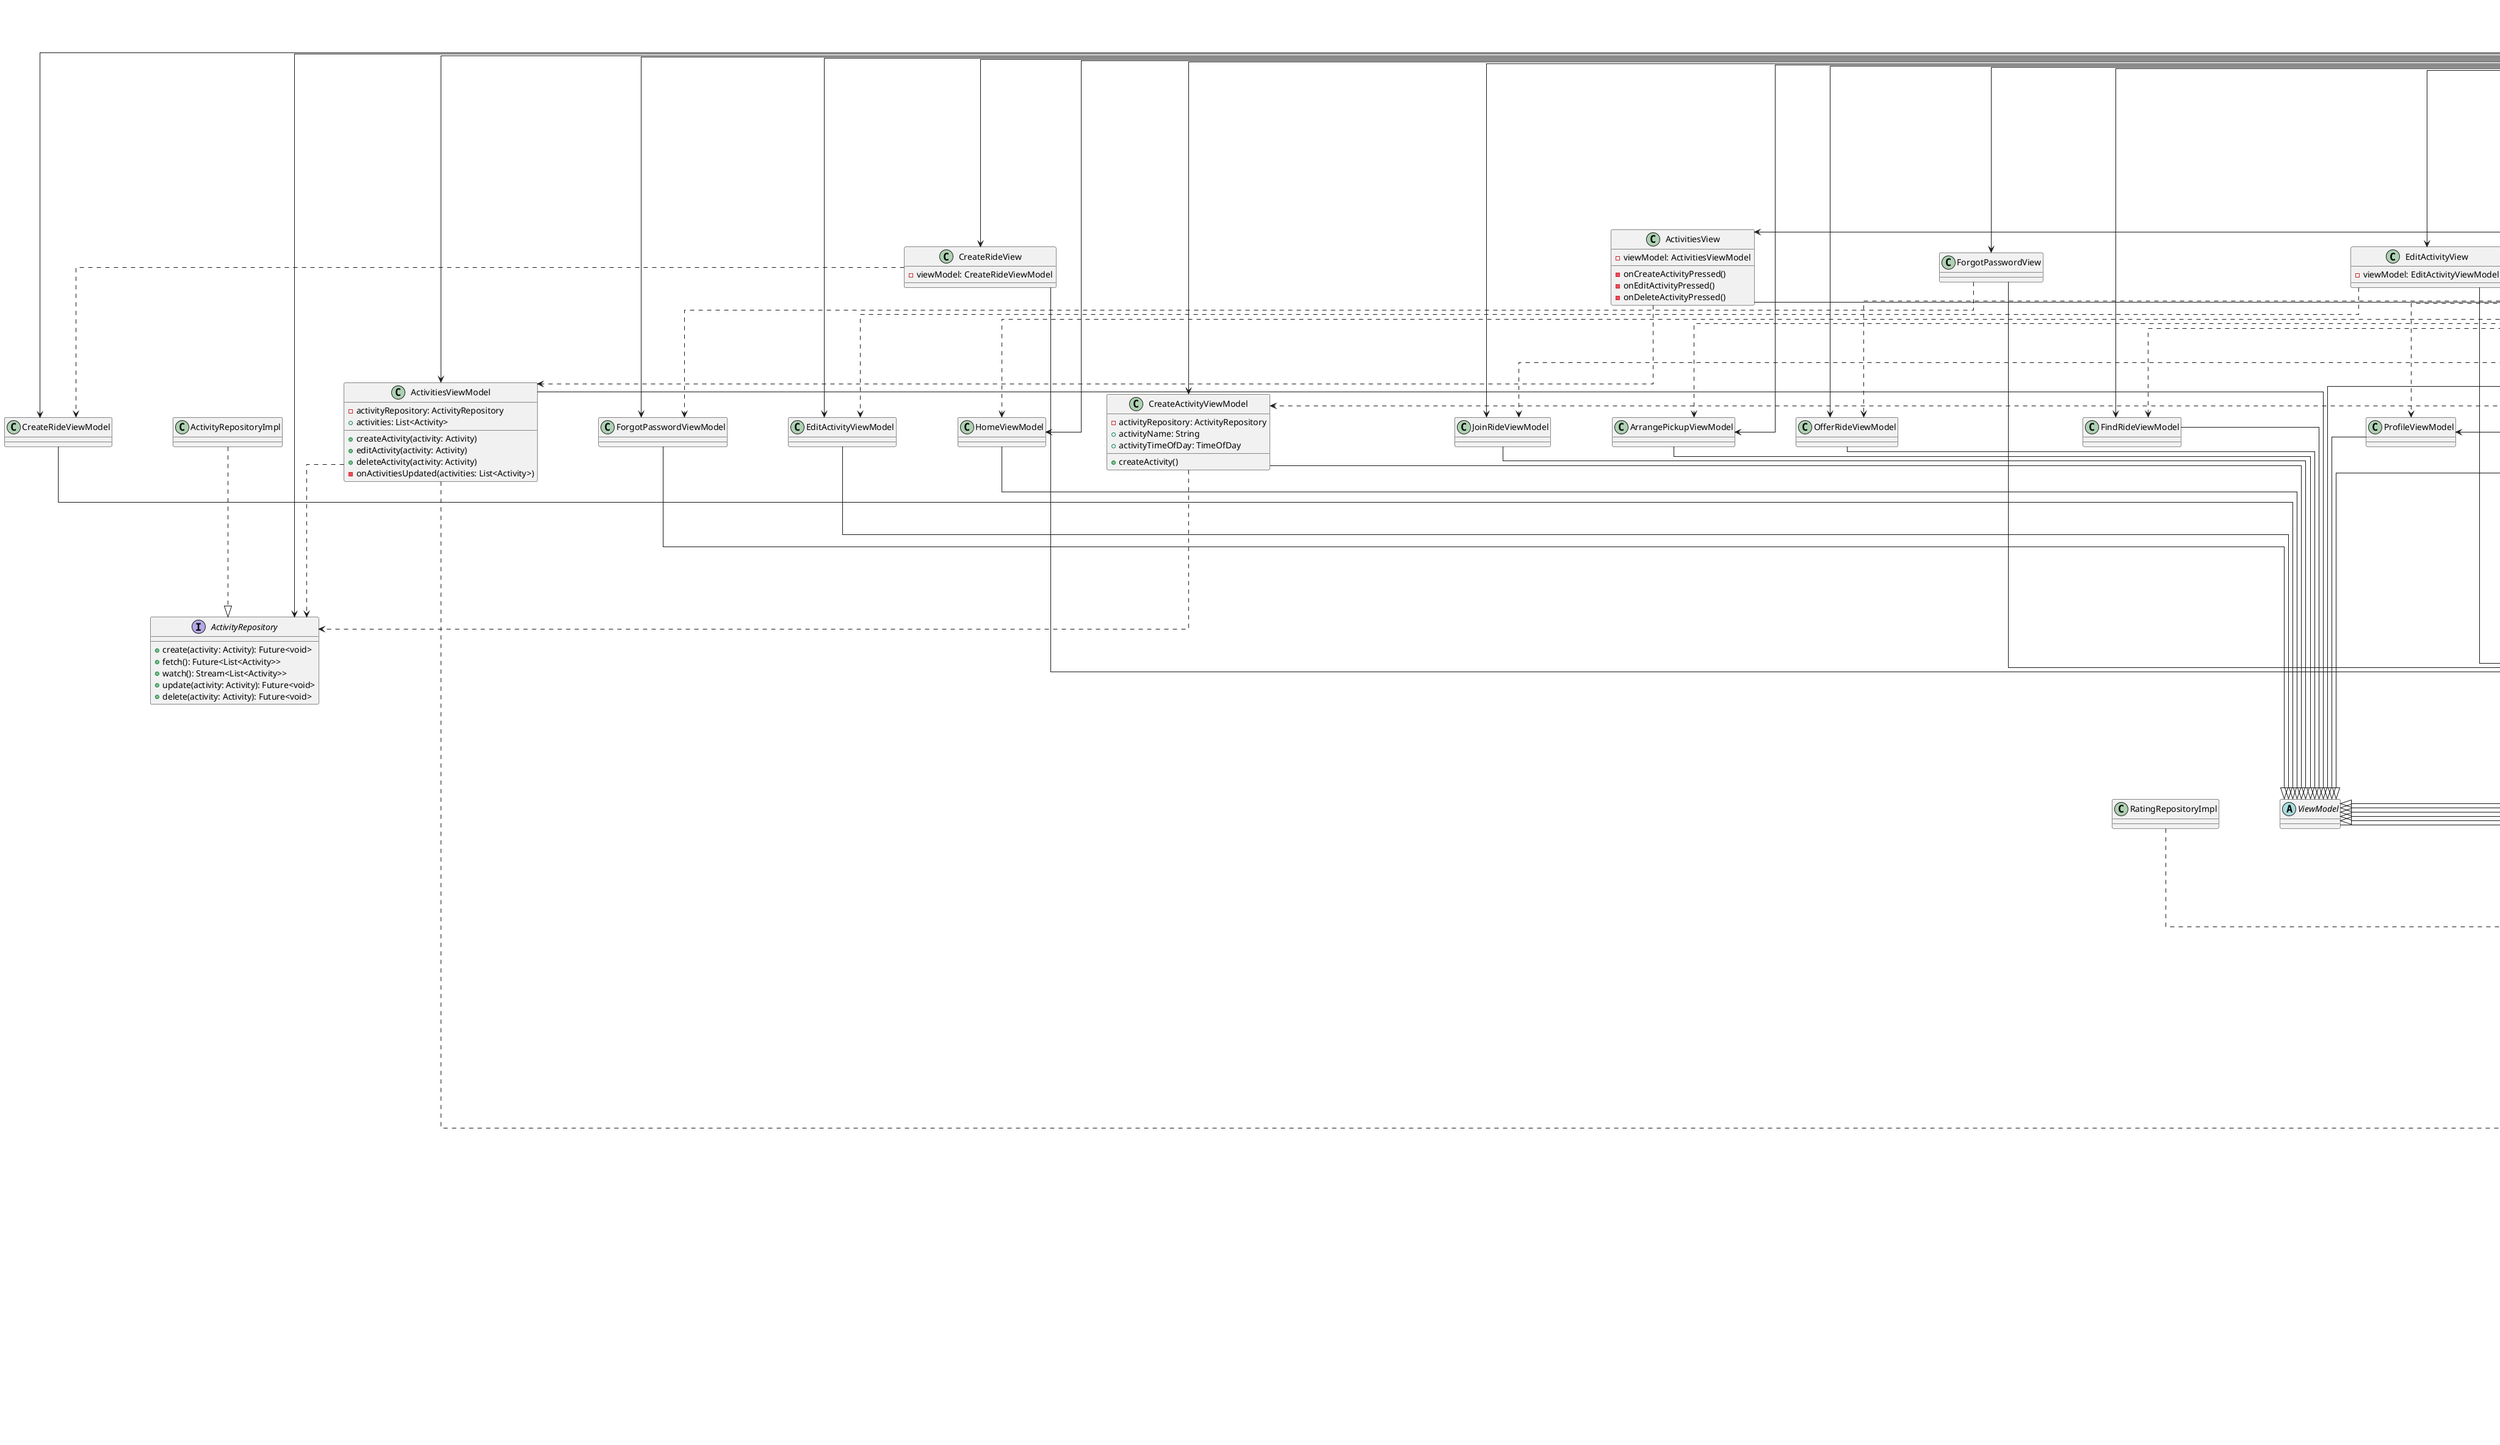 @startuml

skinparam linetype ortho
skinparam nodesep 100

' TODO: create should change to not take in models, but rather use a factory

'
'Views
'
LoopApp ---> ActivitiesView
LoopApp ---> CreateActivityView
' Missing
LoopApp ---> EditActivityView
LoopApp ---> ArrangePickupView
LoopApp ---> ConfirmPickupView
LoopApp ---> CreateRideView
LoopApp ---> FindRideView
LoopApp ---> ForgotPasswordView
LoopApp ---> HomeView
LoopApp ---> JoinRideView
LoopApp ---> OfferRideView
LoopApp ---> ProfileView
LoopApp ---> RateView
LoopApp ---> ReportView
LoopApp ---> RewardsView
LoopApp ---> RidesView
LoopApp ---> SignInView
LoopApp ---> SignUpView

'
'ViewModels
'
LoopApp ---> ActivitiesViewModel
'Missing
LoopApp ---> CreateActivityViewModel
'Missing
LoopApp ---> EditActivityViewModel
LoopApp ---> ArrangePickupViewModel
LoopApp ---> ConfirmPickupViewModel
LoopApp ---> CreateRideViewModel
LoopApp ---> FindRideViewModel
'Missing
LoopApp ---> ForgotPasswordViewModel
LoopApp ---> HomeViewModel
LoopApp ---> JoinRideViewModel
LoopApp ---> OfferRideViewModel
LoopApp ---> ProfileViewModel
LoopApp ---> RateViewModel
LoopApp ---> ReportViewModel
LoopApp ---> RewardsViewModel
LoopApp ---> RidesViewModel
LoopApp ---> SignInViewModel
LoopApp ---> SignUpViewModel

'
'Repositories
'
LoopApp ---> ActivityRepository
LoopApp ---> AddressRepository
LoopApp ---> AuthenticationRepository
LoopApp ---> LocationRepository
LoopApp ---> PickupRepository
LoopApp ---> RideRepository
LoopApp ---> RatingRepository
LoopApp ---> ReportRepository
LoopApp ---> RewardRepository
LoopApp ---> RideRepository
LoopApp ---> UserRepository


class LoopApp {

}

View ---|> StatelessWidget
abstract class View {

}

ViewModel ---|> ChangeNotifier
abstract class ViewModel {

}

abstract class Model {
    +id: int
    +createdAt: DateTime
}


ActivitiesView ..> ActivitiesViewModel
ActivitiesView ---|> View
class ActivitiesView {
    - viewModel: ActivitiesViewModel
    - onCreateActivityPressed()
    - onEditActivityPressed()
    - onDeleteActivityPressed()
    ' TODO
}

ActivitiesViewModel ---|> ViewModel
ActivitiesViewModel ..> ActivityRepository
ActivitiesViewModel ..> Activity
class ActivitiesViewModel {
    - activityRepository: ActivityRepository
    + activities: List<Activity>
    + createActivity(activity: Activity)
    + editActivity(activity: Activity)
    + deleteActivity(activity: Activity)
    - onActivitiesUpdated(activities: List<Activity>)
}

CreateActivityView ..> CreateActivityViewModel
CreateActivityView ---|> View
class CreateActivityView {
    - viewModel: CreateActivityViewModel
    - onCreatePressed()
    - onCancelPressed()
}

CreateActivityViewModel ..> ActivityRepository
CreateActivityViewModel ---|> ViewModel
class CreateActivityViewModel {
    - activityRepository: ActivityRepository
    + activityName: String
    + activityTimeOfDay: TimeOfDay
    + createActivity()
    ' TODO
}

EditActivityView ..> EditActivityViewModel
EditActivityView ---|> View
class EditActivityView {
    - viewModel: EditActivityViewModel
    ' TODO
}

EditActivityViewModel ---|> ViewModel
class EditActivityViewModel {
    ' TODO
}

ArrangePickupView ..> ArrangePickupViewModel
ArrangePickupView ---|> View
class ArrangePickupView {
    - viewModel: ArrangePickupViewModel
    ' TODO
}

ArrangePickupViewModel ---|> ViewModel
class ArrangePickupViewModel {
    ' TODO
}

ConfirmPickupView ..> ConfirmPickupViewModel
ConfirmPickupView ---|> View
class ConfirmPickupView {
    - viewModel: ConfirmPickupViewModel
    ' TODO
}

ConfirmPickupViewModel ---|> ViewModel
class ConfirmPickupViewModel {
    ' TODO
}

CreateRideView ..> CreateRideViewModel
CreateRideView ---|> View
class CreateRideView {
    - viewModel: CreateRideViewModel
    ' TODO
}

CreateRideViewModel ---|> ViewModel
class CreateRideViewModel {
    ' TODO
}

FindRideView ..> FindRideViewModel
FindRideView ---|> View
class FindRideView {
    - viewModel: FindRideViewModel
    ' TODO
}

FindRideViewModel ---|> ViewModel
class FindRideViewModel {
    ' TODO
}

ForgotPasswordView ..> ForgotPasswordViewModel
ForgotPasswordView ---|> View
class ForgotPasswordView {
    ' TODO
}

ForgotPasswordViewModel ---|> ViewModel
class ForgotPasswordViewModel {
    ' TODO
}

HomeView ..> HomeViewModel
HomeView ---|> View
class HomeView {
    - viewModel: HomeViewModel
    ' TODO
}

HomeViewModel ---|> ViewModel
class HomeViewModel {
    ' TODO
}

JoinRideView ..> JoinRideViewModel
JoinRideView ---|> View
class JoinRideView {
    - viewModel: JoinRideViewModel
    ' TODO
}

JoinRideViewModel ---|> ViewModel
class JoinRideViewModel {
    ' TODO
}

OfferRideView ..> OfferRideViewModel
OfferRideView ---|> View
class OfferRideView {
    - viewModel: OfferRideViewModel
    ' TODO
}

OfferRideViewModel ---|> ViewModel
class OfferRideViewModel {
    ' TODO
}

ProfileView ..> ProfileViewModel
ProfileView ---|> View
class ProfileView {
    - viewModel: ProfileViewModel
    - onEditProfilePressed()
    - onViewRideHistoryPressed()
    - onViewRatingPressed()
}

ProfileViewModel ---|> ViewModel
class ProfileViewModel {
    ' TODO
}

RateView ..> RateViewModel
RateView ---|> View
class RateView {
    - viewModel: RateViewModel
    - onRatePressed()
    - onCancelPressed()
}

RateViewModel ..> UserRepository
RateViewModel ..> RatingRepository
RateViewModel ..> User
RateViewModel ---|> ViewModel
class RateViewModel {
    - ratingRepository: RatingRepository
    + user: User
    + stars: Int
    + comment: String
    + rate()
}

ReportView ..> ReportViewModel
ReportView ---|> View
class ReportView {
    - viewModel: ReportViewModel
    - onReportPressed()
    - onCancelPressed()
}

ReportViewModel ..> ReportRepository
ReportViewModel ..> User
ReportViewModel ---|> ViewModel
class ReportViewModel {
    - reportRepository: ReportRepository
    + user: User
    + reportReason: ReportReason
    + description: String
    + report()
}

RewardsView ..> RewardsViewModel
RewardsView ---|> View
class RewardsView {
    - viewModel: RewardsViewModel
    - onRedeemPressed()
}

RewardsViewModel ..> RewardRepository
RewardsViewModel ..> RedeemedReward
RewardsViewModel ..> Reward
RewardsViewModel ---|> ViewModel
class RewardsViewModel {
    + availableRewards: List<Reward>
    + redeemedRewards: List<RedeemedReward>
    + redeemReward(reward: Reward)
    - onAvailableRewardsUpdated(rewards: List<Reward>)
    - onRedeemedRewardsUpdated(rewards: List<RedeemedReward>)
    - rewardRepository: RewardRepository
}

RidesView ..> RidesViewModel
RidesView ---|> View
class RidesView {
    - viewModel: RidesViewModel
    - onCreateRidePressed()
    - onOfferRidePressed()
    ' TODO
}

RidesViewModel ..> RideRepository
RidesViewModel ..> Ride
RidesViewModel ---|> ViewModel
class RidesViewModel {
    - rideRepository: RideRepository
    + rides: List<Ride>
    + createRide()
    + offerRide(ride: Ride)
    - onRidesUpdated(rides: List<Ride>)
}

SignInView ..> SignInViewModel
SignInView ---|> View
class SignInView {
    - viewModel: SignInViewModel
    - onSignInPressed()
    - onForgotPasswordPressed()
    - onSignUpPressed()
}

SignInViewModel ..> AuthenticationRepository
SignInViewModel ---|> ViewModel
class SignInViewModel {
    - authenticationRepository: AuthenticationRepository
    + email: String
    + password: String
    + signIn()
}

SignUpView ..> SignUpViewModel
SignUpView ---|> View
class SignUpView {
    - onSignUpPressed()
    - onSignInPressed()
}

SignUpViewModel ..> UserRepository
SignUpViewModel ---|> ViewModel
class SignUpViewModel {
    - userRepository: UserRepository
    + name: String
    + email: String
    + password: String
    + confirmPassword: String
    + signUp()
}

interface ActivityRepository {
    + create(activity: Activity): Future<void>
    + fetch(): Future<List<Activity>>
    + watch(): Stream<List<Activity>>
    + update(activity: Activity): Future<void>
    + delete(activity: Activity): Future<void>
}

interface AddressRepository {
}

interface AuthenticationRepository {
    + login(email: String, password: String): Future<Authentication>
    + logout(): Future<void>
    + refresh(): Future<Authentication>
    + fetch(): Future<Authentication>
    + watch(): Stream<Authentication>
}

interface LocationRepository {
}

PickupRepository ..> Pickup
PickupRepository ..> PickupRequest
interface PickupRepository {
    + requestPickup(request: PickupRequest): Future<Pickup>
    + fetchPickupRequests(): Future<List<PickupRequest>>
    + watchPickupRequests(): Stream<List<PickupRequest>>
    + acceptPickup(pickup: Pickup): Future<void>
    + rejectPickup(pickup: Pickup): Future<void>
    + acceptPickupRequest(request: PickupRequest, pickup: Pickup): Future<void>
    + rejectPickupRequest(request: PickupRequest): Future<void>
    + fetchPending(): Future<List<Pickup>>
    + watchPending(): Stream<List<Pickup>>
    + watchCompleted(): Stream<List<Pickup>>
    + fetchCompleted(): Future<List<Pickup>>
    + cancelPickup(pickup: Pickup): Future<void>
    + completePickup(pickup: Pickup): Future<void>
}

RideRepository ...> Ride
RideRepository ...> Passenger
interface RideRepository {
    + fetchMatchingRides(request: RideRequest): Future<List<Ride>>
    + watchMatchingRides(request: RideRequest): Stream<List<Ride>>
    + fetchPotentialPassengers(ride: Ride): Future<Passenger>
    + watchPotentialPassengers(ride: Ride): Stream<List<Passenger>>
    + fetchHistory(): Future<List<Ride>>
    + watchHistory(): Stream<List<Ride>>
    + clearHistory(): Future<void>
    + fetchJoined(): Future<List<Ride>>
    + watchJoined(): Stream<List<Ride>>
    + fetchCurrent(): Future<Ride>
    + watchCurrent(): Stream<Ride>
    + create(ride: Ride): Future<void>
    + cancel(ride: Ride): Future<void>
    + join(ride: Ride): Future<void>
    + leave(ride: Ride): Future<void>
}

RatingRepository ...> Rating
RatingRepository ...> User
interface RatingRepository {
    + fetch(user: User): Future<List<Rating>>
    + watch(user: User): Stream<List<Rating>>
    + create(rating: Rating): Future<void>
    + delete(rating: Rating): Future<void>
}

ReportRepository ...> Report
interface ReportRepository {
    + create(report: Report): Future<void>
    + fetchReceived(): Future<List<Report>>
    + watchReceived(): Stream<List<Report>>
    + fetchCreated(): Future<List<Report>>
    + watchCreated(): Stream<List<Report>>
}

ReportRepository ...> Reward
ReportRepository ...> RedeemedReward
interface RewardRepository {
    + redeem(reward: Reward): Future<String>
    + fetchAvailable(): Future<List<Reward>>
    + watchAvailable(): Stream<List<Reward>>
    + fetchRedeemed(): Future<List<RedeemedReward>>
    + watchRedeemed(): Stream<List<RedeemedReward>>
}

UserRepository ...> User
interface UserRepository {
    + fetchCurrent(): Future<User>
    + watchCurrent(): Stream<User>
}

ActivityRepositoryImpl ..|> ActivityRepository
class ActivityRepositoryImpl {
}

AddressRepositoryImpl ..|> AddressRepository
class AddressRepositoryImpl {
}

AuthenticationRepositoryImpl ..|> AuthenticationRepository
class AuthenticationRepositoryImpl {
}

LocationRepositoryImpl ..|> LocationRepository
class LocationRepositoryImpl {
}

PickupRepositoryImpl ..|> PickupRepository
class PickupRepositoryImpl {
}

RideRepositoryImpl ..|> RideRepository
class RideRepositoryImpl {
}

RatingRepositoryImpl ..|> RatingRepository
class RatingRepositoryImpl {
}

ReportRepositoryImpl ..|> ReportRepository
class ReportRepositoryImpl {
}

RewardRepositoryImpl ..|> RewardRepository
class RewardRepositoryImpl {
}

UserRepositoryImpl ..|> UserRepository
class UserRepositoryImpl {
}

Activity ---|> Model
Activity ---> Location
class Activity {
    +name: String
    +location: Location
    +time: TimeOfDay
}

Address ---|> Model
class Address {
    +city: String
    +street: String
    +number: int
    +postalCode: String
}

Location ---|> Model
class Location {
    +coordinates: LatLng
    +name: String
}

Passenger ---|> User
class Passenger {
}

Pickup ---|> Model
Pickup ---> Ride
Pickup ---> Passenger
Pickup ---> Location
class Pickup {
    +ride: Ride
    +passenger: Passenger
    +location: Location
    +time: DateTime
}

PickupRequest ---|> Model
PickupRequest ---> Ride
PickupRequest ---> Passenger
PickupRequest ---> Location
class PickupRequest {
    +ride: Ride
    +passenger: Passenger
    +location: Location
    +time: DateTime
}

Rating ---|> Model
Rating ---> User
class Rating {
    +fromUser: User
    +toUser: User
    +comment: String
    +stars: int
}

enum ReportStatus {
    pending
    inProgress
    resolved
    rejected
}

Report ---|> Model
Report ---> ReportReason
Report ---> User
Report ---> ReportStatus
class Report {
    +receiver: User
    +reason: ReportReason
    +status: ReportStatus
}

enum ReportReason {
    inappropriateBehavior
    harassment
    spam
    other
}

Reward ---|> Model
class Reward {
    +title: String
    +description: String
    +points: int
}

RedeemedReward ---|> Reward
class RedeemedReward {
    +redeemedAt: DateTime
    +couponCode: String
}

Ride ---|> Model
Ride ---> Driver
Ride ---> Passenger
Ride ---> Route
class Ride {
    +driver: Driver
    +passengers: List<Passenger>
    +route: Route
    +departureTime: DateTime
    +estimatedArrivalTime: DateTime
    +estimatedDuration: Duration
    +availableSeats: int
    +totalSeats: int
}

class RideRequest {
    +origin: Location
    +destination: Location
    +departureTime: DateTime
    +arrivalTime: DateTime
    +originRadius: Distance
    +destinationRadius: Distance
    +departureWindow: Duration
    +arrivalWindow: Duration
}

Route ---|> Model
Route ---> Location
class Route {
    +start: Location
    +end: Location
}

User ---|> Model
class User {
    +firstName: String
    +lastName: String
    +points: int
}

Vehicle ---|> Model
class Vehicle {
    +id: int
    +description: String
    +capacity: int
}

' ' Repositories
' AuthenticationRepository ---> AuthenticationToken
' UserRepository ---> User
' RideRepository ---> Ride
' RewardRepository ---> Reward
' HttpUserRepository ...|> UserRepository
' CachedUserRepository ...|> UserRepository

' 'Models and misc
' JsonWebToken ...|> AuthenticationToken
' Reward ---> RewardStatus
' ReportRepository ---> Report
' User ---> Report
' Report ---> User
' Report ---> ReportReason
' Ride ---> Driver
' Ride ---> Passenger
' Ride ---> RideParticipant
' Ride ---> RideStatus
' Passenger ---|> RideParticipant
' Driver ---|> RideParticipant
' RideParticipant ---|> User
' PickupPoint ---|> RoutePoint
' DropoffPoint ---|> RoutePoint
' RoutePoint ---|> StartPoint
' RoutePoint ---|> EndPoint
' Route ---> RoutePoint
' Route ---> DropoffPoint
' Route ---> PickupPoint
' Route ---> StartPoint
' Route ---> EndPoint
' Ride ---> Route
' DropoffPoint ---> RidePassenger
' PickupPoint ---> RidePassenger
' GoogleMapProvider ...|> MapProvider
' MapProvider ---> Route
' MapProvider ---> RoutePoint
' User ---> Rating
' Driver ---> Vehicle
' Vehicle ---> User
' Motorbike ...|> Vehicle
' Car ...|> Vehicle

' class RewardView {

' }

' class RewardViewModel {

' }

' enum RewardStatus {

' }

' class Motorbike {

' }

' class Car {

' }

' class Vehicle {

' }

' class Route {

' }

' class StartPoint {

' }

' class EndPoint {

' }


' class RoutePoint {

' }

' class DropoffPoint {

' }

' class PickupPoint {

' }


' enum RideStatus {

' }

' class Passenger {

' }

' class Driver {

' }

' class RideParticipant {

' }

' class UserDetailsViewModel {

' }

' interface MapProvider {

' }

' class GoogleMapProvider {

' }

' enum ReportReason {

' }


' class ReportRepository {
' }




' interface AuthenticationRepository {
'     +login()
'     +logout()
' }

' interface UserRepository {
'     +createUser()
'     +getUser()
'     +updateUser()
'     +deleteUser()
' }

' interface AuthenticationToken {

' }

' class CachedUserRepository {
' }

' class JsonWebToken {
' }

' class RideRepository {

' }

' class RewardRepository {
'     +getRewards()
' }

' class Reward {
'     +requiredPoints
'     +name
'     +description
'     +image
'     +expirationDate
'     +couponCode
' }

' class UserDetailsView {
'     +onRateUserClick()
'     +onReportUserClick()
' }

' class ReportUserView {
'     -reasonSelector
'     -descriptionField
'     -onConfirmClick()
'     -onCancelClick()
' }

' class Rating {
'     +stars
'     +comment
'     +timestamp
' }

' class Report {
'     +from
'     +to
'     +timestamp
'     +reason
'     +description
' }

' class User {
'     +id
'     +name
'     +email
'     +password
'     +ratings
'     +reports
' }

' class Ride {
' }


@enduml
